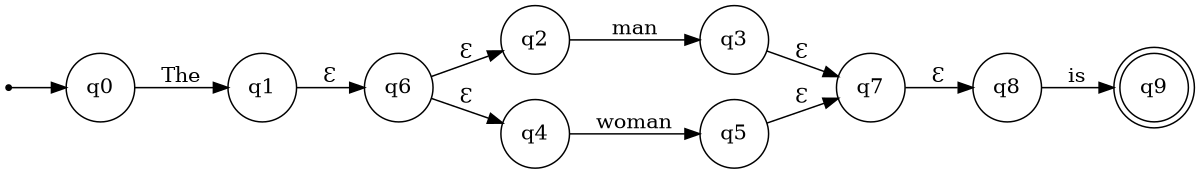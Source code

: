 digraph "NFA - e29a579ac5544dff9bcec9a3167f3f62" {
	rankdir=LR size="8,5"
	node [shape=doublecircle]
	q9
	node [shape=circle]
	q6 -> q2 [label="Ɛ"]
	q6 -> q4 [label="Ɛ"]
	q8 -> q9 [label=is]
	q4 -> q5 [label=woman]
	q2 -> q3 [label=man]
	q7 -> q8 [label="Ɛ"]
	q5 -> q7 [label="Ɛ"]
	q0 -> q1 [label=The]
	q3 -> q7 [label="Ɛ"]
	q1 -> q6 [label="Ɛ"]
	node [shape=point]
	start0
	start0 -> q0
}
